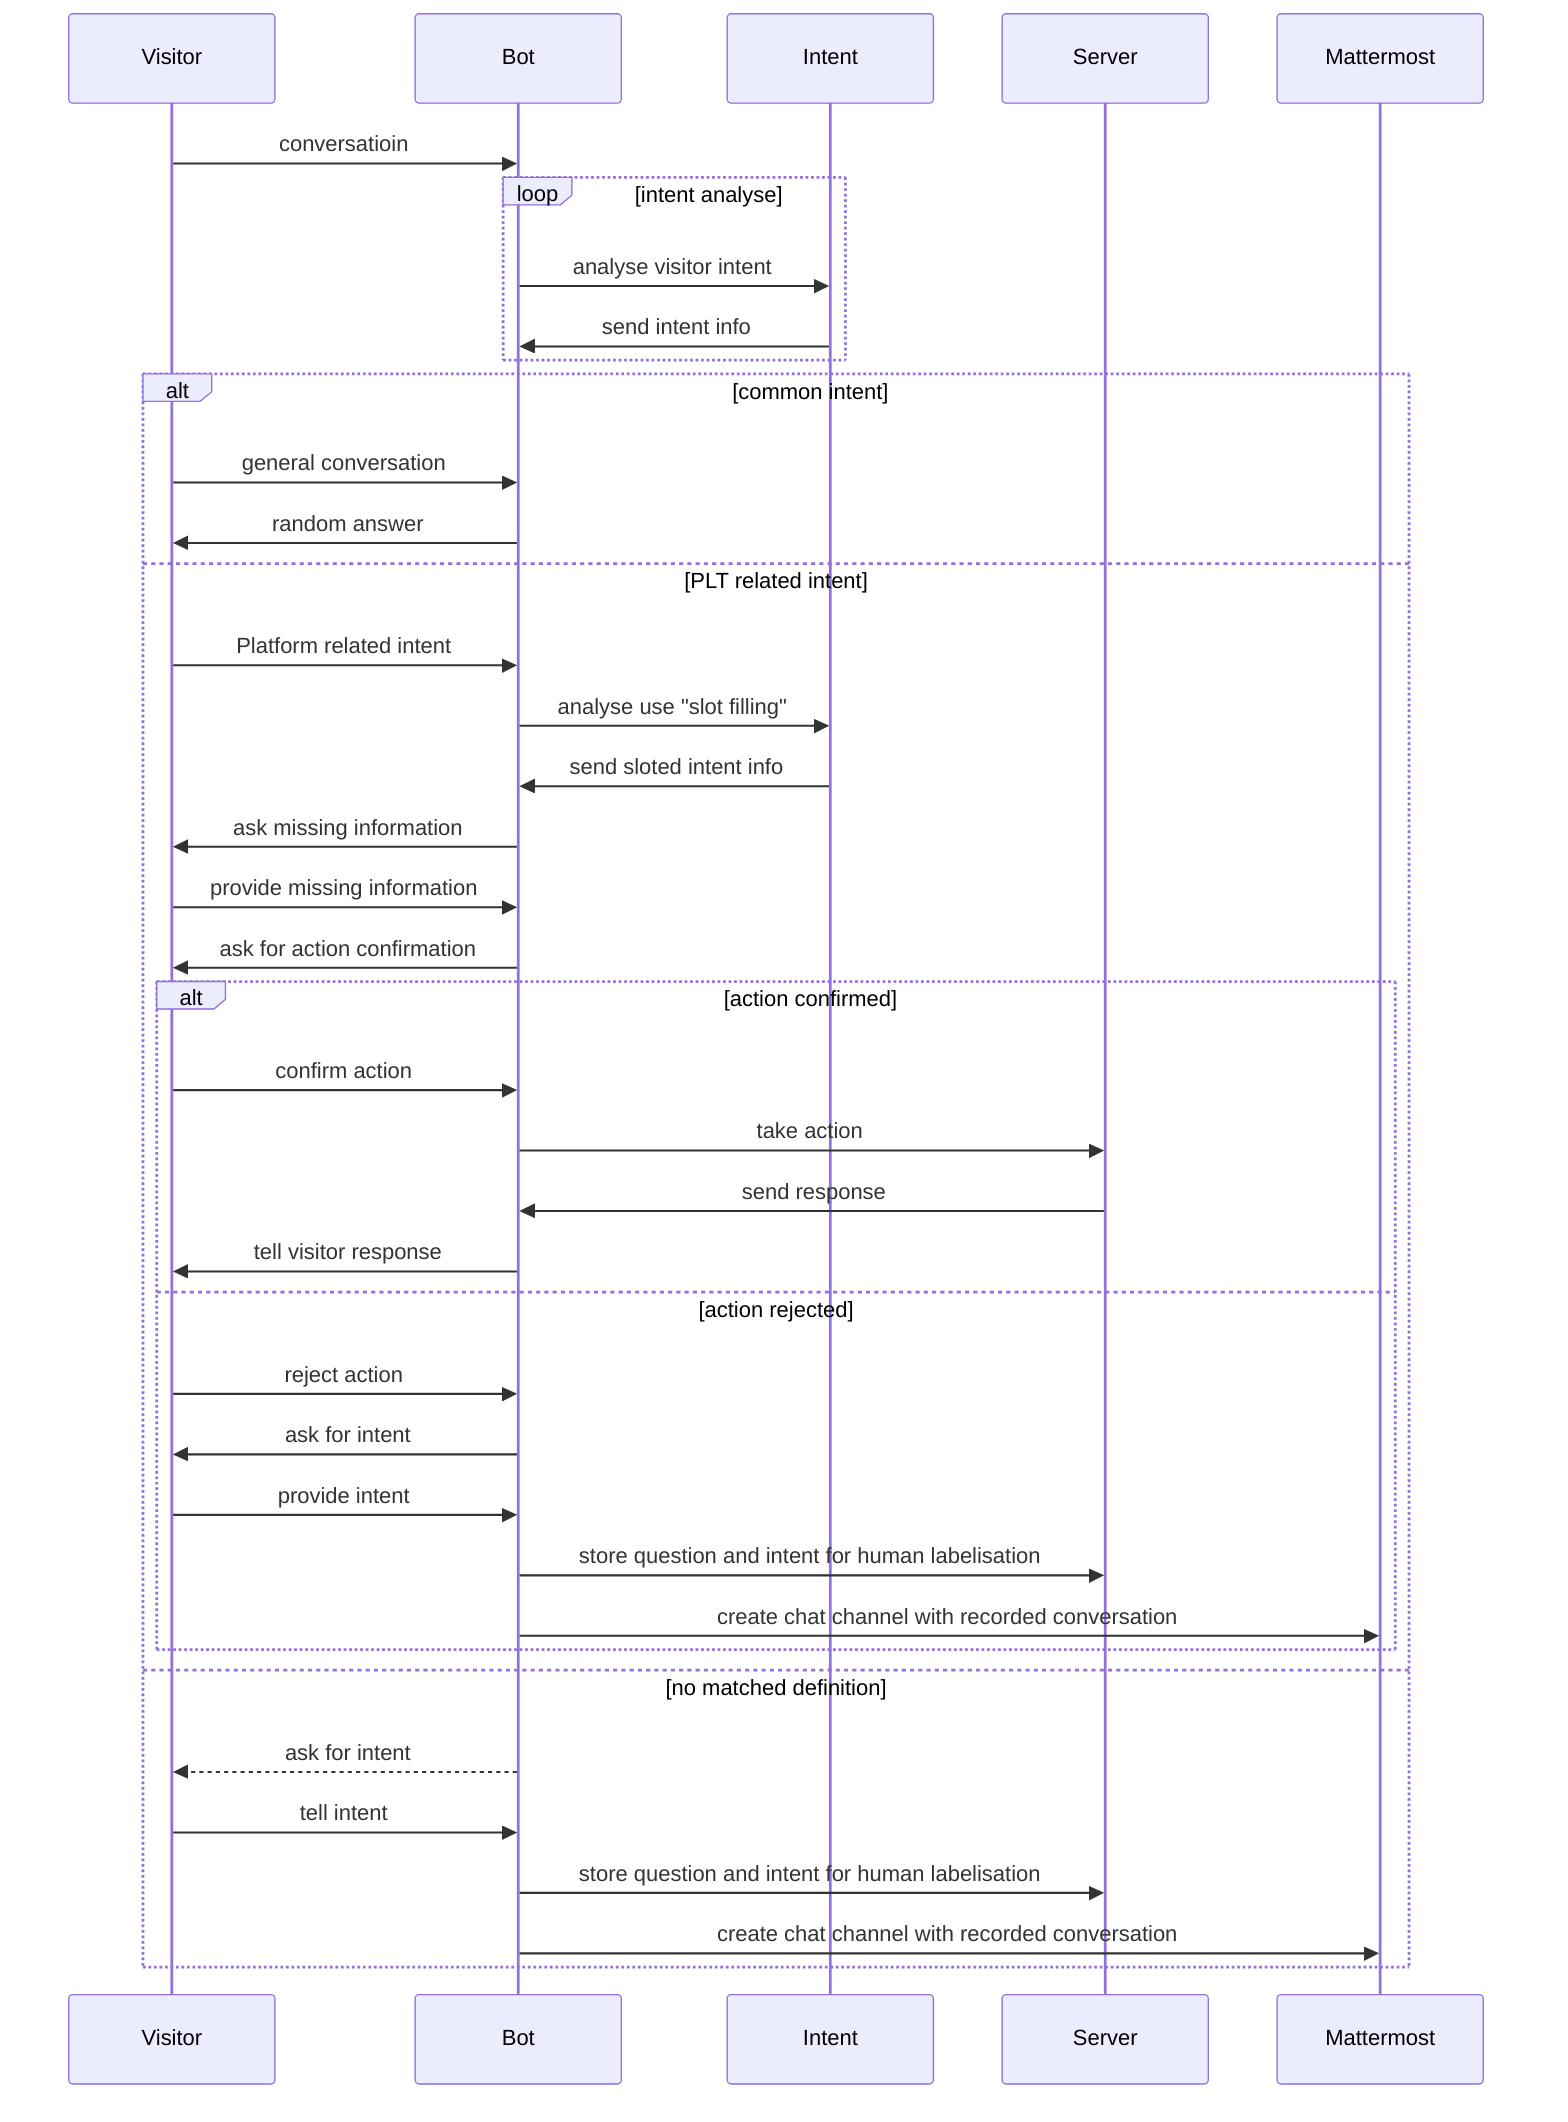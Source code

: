 sequenceDiagram
    participant Visitor
    participant Bot
    participant Intent
    Visitor->>Bot: conversatioin
    loop intent analyse
      Bot->>Intent: analyse visitor intent
      Intent->>Bot: send intent info
    end
    alt common intent
      Visitor ->> Bot: general conversation
      Bot ->> Visitor: random answer
    else PLT related intent
      Visitor ->> Bot: Platform related intent
      Bot ->> Intent: analyse use "slot filling"
      Intent ->> Bot: send sloted intent info
      Bot ->> Visitor: ask missing information
      Visitor ->> Bot: provide missing information
      Bot ->> Visitor: ask for action confirmation
      alt action confirmed
        Visitor ->> Bot: confirm action
        Bot ->> Server: take action
        Server ->> Bot: send response
        Bot ->> Visitor: tell visitor response
      else action rejected
        Visitor ->> Bot: reject action
        Bot ->> Visitor: ask for intent
        Visitor ->> Bot: provide intent
        Bot ->> Server: store question and intent for human labelisation
        Bot ->> Mattermost: create chat channel with recorded conversation
      end
    else no matched definition
      Bot -->> Visitor: ask for intent
      Visitor ->> Bot: tell intent
      Bot ->> Server: store question and intent for human labelisation
      Bot ->> Mattermost: create chat channel with recorded conversation
    end